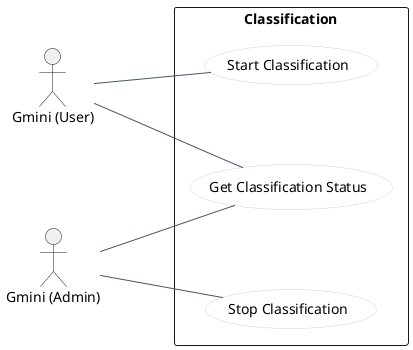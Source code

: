 @startuml
left to right direction
skinparam usecase {
  BackgroundColor #FFFFFF
  BorderColor #CBD5E1
}
skinparam ArrowColor #475569
skinparam nodesep 80
skinparam ranksep 90
actor "Gmini (User)" as gmini_user
actor "Gmini (Admin)" as gmini_admin

rectangle "Classification" {
  usecase "Start Classification" as UC_StartCls
  usecase "Get Classification Status" as UC_ClsStatus
  usecase "Stop Classification" as UC_StopCls
}

' Regular user
gmini_user -- UC_StartCls
gmini_user -- UC_ClsStatus

' Admin can monitor and stop processes
gmini_admin -- UC_ClsStatus
gmini_admin -- UC_StopCls

@enduml
